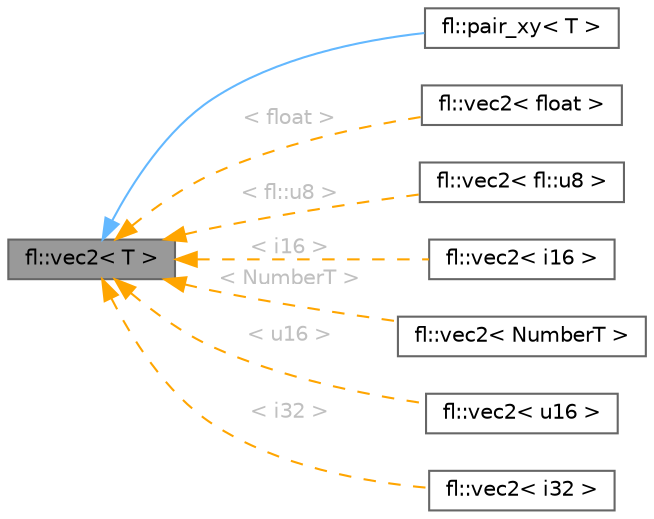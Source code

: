 digraph "fl::vec2&lt; T &gt;"
{
 // INTERACTIVE_SVG=YES
 // LATEX_PDF_SIZE
  bgcolor="transparent";
  edge [fontname=Helvetica,fontsize=10,labelfontname=Helvetica,labelfontsize=10];
  node [fontname=Helvetica,fontsize=10,shape=box,height=0.2,width=0.4];
  rankdir="LR";
  Node1 [id="Node000001",label="fl::vec2\< T \>",height=0.2,width=0.4,color="gray40", fillcolor="grey60", style="filled", fontcolor="black",tooltip=" "];
  Node1 -> Node2 [id="edge1_Node000001_Node000002",dir="back",color="steelblue1",style="solid",tooltip=" "];
  Node2 [id="Node000002",label="fl::pair_xy\< T \>",height=0.2,width=0.4,color="gray40", fillcolor="white", style="filled",URL="$d3/da1/structfl_1_1pair__xy.html",tooltip=" "];
  Node1 -> Node3 [id="edge2_Node000001_Node000003",dir="back",color="orange",style="dashed",tooltip=" ",label=" \< float \>",fontcolor="grey" ];
  Node3 [id="Node000003",label="fl::vec2\< float \>",height=0.2,width=0.4,color="gray40", fillcolor="white", style="filled",URL="$d5/d5d/structfl_1_1vec2.html",tooltip=" "];
  Node1 -> Node4 [id="edge3_Node000001_Node000004",dir="back",color="orange",style="dashed",tooltip=" ",label=" \< fl::u8 \>",fontcolor="grey" ];
  Node4 [id="Node000004",label="fl::vec2\< fl::u8 \>",height=0.2,width=0.4,color="gray40", fillcolor="white", style="filled",URL="$d5/d5d/structfl_1_1vec2.html",tooltip=" "];
  Node1 -> Node5 [id="edge4_Node000001_Node000005",dir="back",color="orange",style="dashed",tooltip=" ",label=" \< i16 \>",fontcolor="grey" ];
  Node5 [id="Node000005",label="fl::vec2\< i16 \>",height=0.2,width=0.4,color="gray40", fillcolor="white", style="filled",URL="$d5/d5d/structfl_1_1vec2.html",tooltip=" "];
  Node1 -> Node6 [id="edge5_Node000001_Node000006",dir="back",color="orange",style="dashed",tooltip=" ",label=" \< NumberT \>",fontcolor="grey" ];
  Node6 [id="Node000006",label="fl::vec2\< NumberT \>",height=0.2,width=0.4,color="gray40", fillcolor="white", style="filled",URL="$d5/d5d/structfl_1_1vec2.html",tooltip=" "];
  Node1 -> Node7 [id="edge6_Node000001_Node000007",dir="back",color="orange",style="dashed",tooltip=" ",label=" \< u16 \>",fontcolor="grey" ];
  Node7 [id="Node000007",label="fl::vec2\< u16 \>",height=0.2,width=0.4,color="gray40", fillcolor="white", style="filled",URL="$d5/d5d/structfl_1_1vec2.html",tooltip=" "];
  Node1 -> Node8 [id="edge7_Node000001_Node000008",dir="back",color="orange",style="dashed",tooltip=" ",label=" \< i32 \>",fontcolor="grey" ];
  Node8 [id="Node000008",label="fl::vec2\< i32 \>",height=0.2,width=0.4,color="gray40", fillcolor="white", style="filled",URL="$d5/d5d/structfl_1_1vec2.html",tooltip=" "];
}
